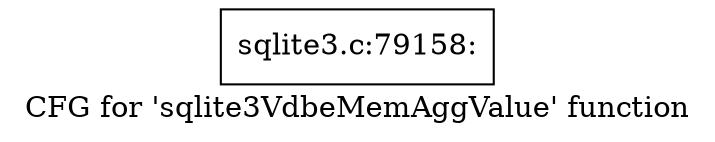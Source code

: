 digraph "CFG for 'sqlite3VdbeMemAggValue' function" {
	label="CFG for 'sqlite3VdbeMemAggValue' function";

	Node0x55c0f8499350 [shape=record,label="{sqlite3.c:79158:}"];
}
